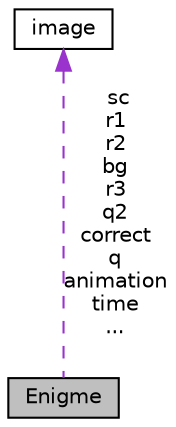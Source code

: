 digraph "Enigme"
{
 // LATEX_PDF_SIZE
  edge [fontname="Helvetica",fontsize="10",labelfontname="Helvetica",labelfontsize="10"];
  node [fontname="Helvetica",fontsize="10",shape=record];
  Node1 [label="Enigme",height=0.2,width=0.4,color="black", fillcolor="grey75", style="filled", fontcolor="black",tooltip=" "];
  Node2 -> Node1 [dir="back",color="darkorchid3",fontsize="10",style="dashed",label=" sc\nr1\nr2\nbg\nr3\nq2\ncorrect\nq\nanimation\ntime\n..." ,fontname="Helvetica"];
  Node2 [label="image",height=0.2,width=0.4,color="black", fillcolor="white", style="filled",URL="$de/d68/structimage.html",tooltip=" "];
}
